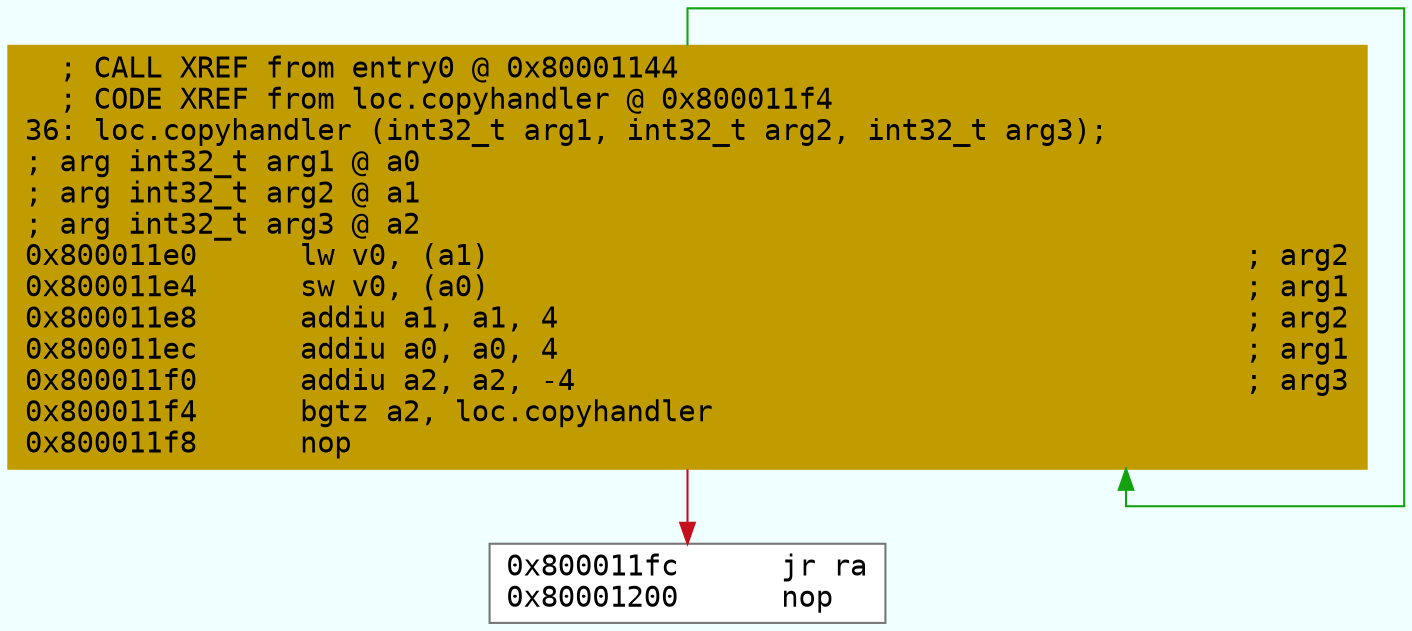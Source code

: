 digraph code {
	graph [bgcolor=azure fontsize=8 fontname="Courier" splines="ortho"];
	node [fillcolor=gray style=filled shape=box];
	edge [arrowhead="normal"];
	"0x800011e0" [URL="loc.copyhandler/0x800011e0", fillcolor="#c19c00",color="#c19c00", fontname="Courier",label="  ; CALL XREF from entry0 @ 0x80001144\l  ; CODE XREF from loc.copyhandler @ 0x800011f4\l36: loc.copyhandler (int32_t arg1, int32_t arg2, int32_t arg3);\l; arg int32_t arg1 @ a0\l; arg int32_t arg2 @ a1\l; arg int32_t arg3 @ a2\l0x800011e0      lw v0, (a1)                                            ; arg2\l0x800011e4      sw v0, (a0)                                            ; arg1\l0x800011e8      addiu a1, a1, 4                                        ; arg2\l0x800011ec      addiu a0, a0, 4                                        ; arg1\l0x800011f0      addiu a2, a2, -4                                       ; arg3\l0x800011f4      bgtz a2, loc.copyhandler\l0x800011f8      nop\l"]
	"0x800011fc" [URL="loc.copyhandler/0x800011fc", fillcolor="white",color="#767676", fontname="Courier",label="0x800011fc      jr ra\l0x80001200      nop\l"]
        "0x800011e0" -> "0x800011e0" [color="#13a10e"];
        "0x800011e0" -> "0x800011fc" [color="#c50f1f"];
}
